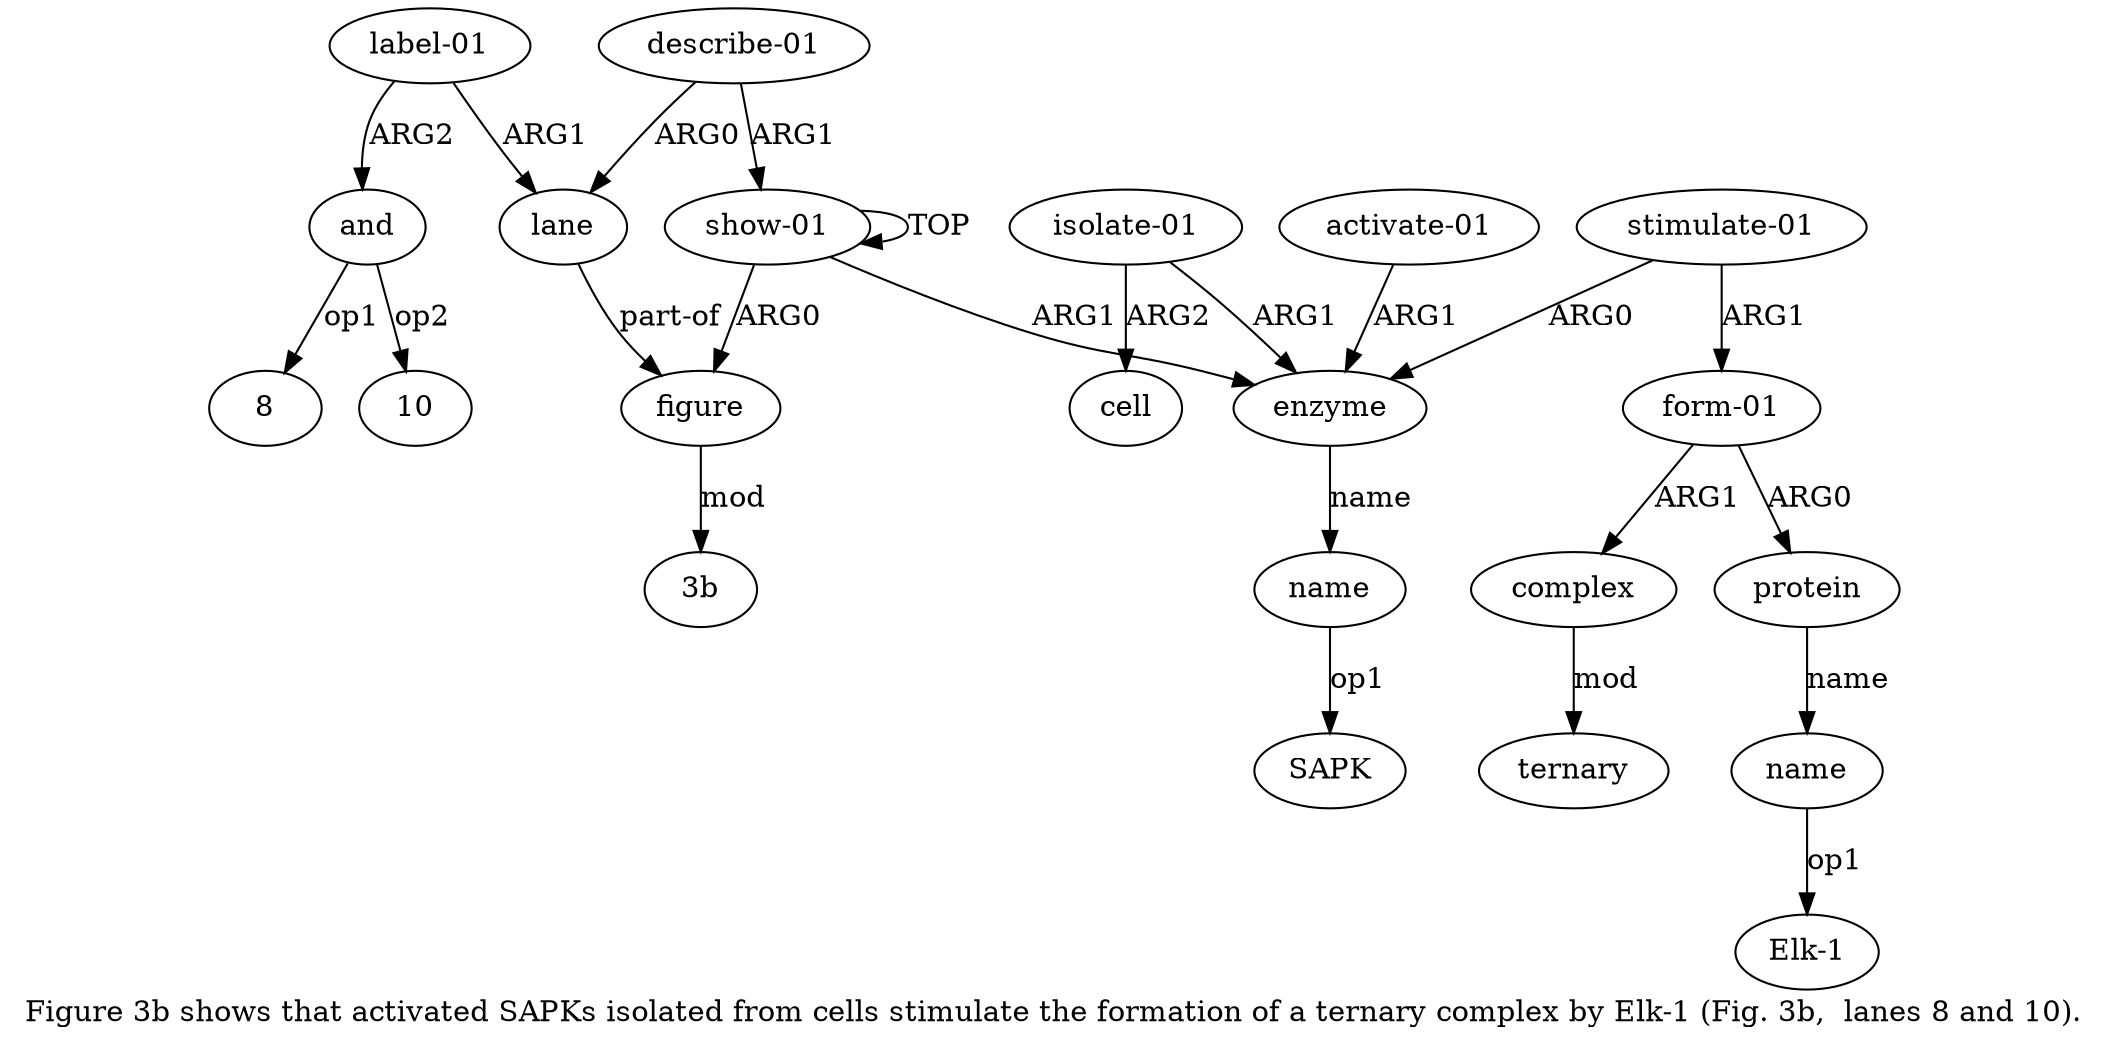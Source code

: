 digraph  {
	graph [label="Figure 3b shows that activated SAPKs isolated from cells stimulate the formation of a ternary complex by Elk-1 (Fig. 3b,  lanes \
8 and 10)."];
	node [label="\N"];
	"a16 8"	 [color=black,
		gold_ind=-1,
		gold_label=8,
		label=8,
		test_ind=-1,
		test_label=8];
	"a16 10"	 [color=black,
		gold_ind=-1,
		gold_label=10,
		label=10,
		test_ind=-1,
		test_label=10];
	"a1 3b"	 [color=black,
		gold_ind=-1,
		gold_label="3b",
		label="3b",
		test_ind=-1,
		test_label="3b"];
	a15	 [color=black,
		gold_ind=15,
		gold_label="label-01",
		label="label-01",
		test_ind=15,
		test_label="label-01"];
	a14	 [color=black,
		gold_ind=14,
		gold_label=lane,
		label=lane,
		test_ind=14,
		test_label=lane];
	a15 -> a14 [key=0,
	color=black,
	gold_label=ARG1,
	label=ARG1,
	test_label=ARG1];
a16 [color=black,
	gold_ind=16,
	gold_label=and,
	label=and,
	test_ind=16,
	test_label=and];
a15 -> a16 [key=0,
color=black,
gold_label=ARG2,
label=ARG2,
test_label=ARG2];
a1 [color=black,
gold_ind=1,
gold_label=figure,
label=figure,
test_ind=1,
test_label=figure];
a14 -> a1 [key=0,
color=black,
gold_label="part-of",
label="part-of",
test_label="part-of"];
a16 -> "a16 8" [key=0,
color=black,
gold_label=op1,
label=op1,
test_label=op1];
a16 -> "a16 10" [key=0,
color=black,
gold_label=op2,
label=op2,
test_label=op2];
a11 [color=black,
gold_ind=11,
gold_label=complex,
label=complex,
test_ind=11,
test_label=complex];
a12 [color=black,
gold_ind=12,
gold_label=ternary,
label=ternary,
test_ind=12,
test_label=ternary];
a11 -> a12 [key=0,
color=black,
gold_label=mod,
label=mod,
test_label=mod];
a10 [color=black,
gold_ind=10,
gold_label=name,
label=name,
test_ind=10,
test_label=name];
"a10 Elk-1" [color=black,
gold_ind=-1,
gold_label="Elk-1",
label="Elk-1",
test_ind=-1,
test_label="Elk-1"];
a10 -> "a10 Elk-1" [key=0,
color=black,
gold_label=op1,
label=op1,
test_label=op1];
a13 [color=black,
gold_ind=13,
gold_label="describe-01",
label="describe-01",
test_ind=13,
test_label="describe-01"];
a13 -> a14 [key=0,
color=black,
gold_label=ARG0,
label=ARG0,
test_label=ARG0];
a0 [color=black,
gold_ind=0,
gold_label="show-01",
label="show-01",
test_ind=0,
test_label="show-01"];
a13 -> a0 [key=0,
color=black,
gold_label=ARG1,
label=ARG1,
test_label=ARG1];
a1 -> "a1 3b" [key=0,
color=black,
gold_label=mod,
label=mod,
test_label=mod];
a0 -> a1 [key=0,
color=black,
gold_label=ARG0,
label=ARG0,
test_label=ARG0];
a0 -> a0 [key=0,
color=black,
gold_label=TOP,
label=TOP,
test_label=TOP];
a2 [color=black,
gold_ind=2,
gold_label=enzyme,
label=enzyme,
test_ind=2,
test_label=enzyme];
a0 -> a2 [key=0,
color=black,
gold_label=ARG1,
label=ARG1,
test_label=ARG1];
a3 [color=black,
gold_ind=3,
gold_label=name,
label=name,
test_ind=3,
test_label=name];
"a3 SAPK" [color=black,
gold_ind=-1,
gold_label=SAPK,
label=SAPK,
test_ind=-1,
test_label=SAPK];
a3 -> "a3 SAPK" [key=0,
color=black,
gold_label=op1,
label=op1,
test_label=op1];
a2 -> a3 [key=0,
color=black,
gold_label=name,
label=name,
test_label=name];
a5 [color=black,
gold_ind=5,
gold_label="isolate-01",
label="isolate-01",
test_ind=5,
test_label="isolate-01"];
a5 -> a2 [key=0,
color=black,
gold_label=ARG1,
label=ARG1,
test_label=ARG1];
a6 [color=black,
gold_ind=6,
gold_label=cell,
label=cell,
test_ind=6,
test_label=cell];
a5 -> a6 [key=0,
color=black,
gold_label=ARG2,
label=ARG2,
test_label=ARG2];
a4 [color=black,
gold_ind=4,
gold_label="activate-01",
label="activate-01",
test_ind=4,
test_label="activate-01"];
a4 -> a2 [key=0,
color=black,
gold_label=ARG1,
label=ARG1,
test_label=ARG1];
a7 [color=black,
gold_ind=7,
gold_label="stimulate-01",
label="stimulate-01",
test_ind=7,
test_label="stimulate-01"];
a7 -> a2 [key=0,
color=black,
gold_label=ARG0,
label=ARG0,
test_label=ARG0];
a8 [color=black,
gold_ind=8,
gold_label="form-01",
label="form-01",
test_ind=8,
test_label="form-01"];
a7 -> a8 [key=0,
color=black,
gold_label=ARG1,
label=ARG1,
test_label=ARG1];
a9 [color=black,
gold_ind=9,
gold_label=protein,
label=protein,
test_ind=9,
test_label=protein];
a9 -> a10 [key=0,
color=black,
gold_label=name,
label=name,
test_label=name];
a8 -> a11 [key=0,
color=black,
gold_label=ARG1,
label=ARG1,
test_label=ARG1];
a8 -> a9 [key=0,
color=black,
gold_label=ARG0,
label=ARG0,
test_label=ARG0];
}
